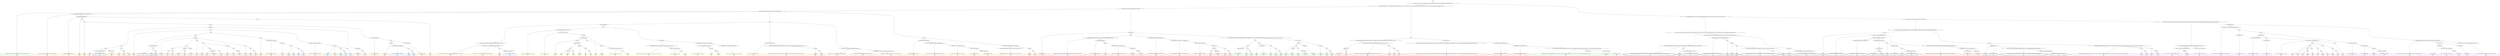 digraph T {
	{
		rank=same
		422 [penwidth=3,colorscheme=set19,color=0,label="1301;1313;1332;1388;1434;1478_P\nP\n8.1%"]
		417 [penwidth=3,colorscheme=set19,color=0,label="1300;1312;1329;1384;1415_P\nP\n3%"]
		415 [penwidth=3,colorscheme=set19,color=0,label="1479_P\nP\n1.4%"]
		413 [penwidth=3,colorscheme=set19,color=0,label="1496_P\nP\n8.1%"]
		409 [penwidth=3,colorscheme=set19,color=0,label="306;312;316;329;338;344;351;362;370;382;392;404;411;416;442;470;488;506;538;578;588;603;614;646;658;680;690;731;742;769;781;846_P\nP\n2.7%"]
		407 [penwidth=3,colorscheme=set19,color=0,label="939_P\nP\n0.27%"]
		405 [penwidth=3,colorscheme=set19,color=0,label="976;1017;1045;1056;1097;1110;1124;1139_P\nP\n5.1%"]
		402 [penwidth=3,colorscheme=set19,color=0,label="627;638;645;679;689;703;716;741;754;768;780;806;817;829_P\nP\n4.1%"]
		400 [penwidth=3,colorscheme=set19,color=0,label="845_P\nP\n3.2%"]
		398 [penwidth=3,colorscheme=set19,color=0,label="859;871_P\nP\n4.6%"]
		396 [penwidth=3,colorscheme=set19,color=0,label="898_P\nP\n0.54%"]
		394 [penwidth=3,colorscheme=set19,color=0,label="911;923;951;964;975;1005;1044;1057;1081;1096;1123;1138;1154;1177;1192;1288;1316;1337;1354;1394_P\nP\n1.6%"]
		392 [penwidth=3,colorscheme=set19,color=0,label="1459_P\nP\n5.1%"]
		390 [penwidth=3,colorscheme=set19,color=0,label="637;657;678_P\nP\n4.3%"]
		388 [penwidth=3,colorscheme=set19,color=0,label="730;767;793;805;828;844;858;897;910;922;938;950;974;990;1004_P\nP\n6.8%"]
		384 [penwidth=3,colorscheme=set19,color=0,label="412;418_P\nP\n2.2%"]
		382 [penwidth=3,colorscheme=set19,color=0,label="424;431;437;451;458;472;481;490;500;520;549_P\nP\n1.9%"]
		379 [penwidth=3,colorscheme=set19,color=0,label="924;942;954;967;1020;1048;1058;1070;1084;1100_P\nP\n5.1%"]
		376 [penwidth=3,colorscheme=set19,color=0,label="1178;1194;1223;1259_P\nP\n1.6%"]
		374 [penwidth=3,colorscheme=set19,color=0,label="1273;1338_P\nP\n6.2%"]
		372 [penwidth=3,colorscheme=set19,color=0,label="1193_P\nP\n4.1%"]
		370 [penwidth=3,colorscheme=set19,color=0,label="1222;1289;1355;1395_P\nP\n1.1%"]
		368 [penwidth=3,colorscheme=set19,color=0,label="1408_P\nP\n1.1%"]
		366 [penwidth=3,colorscheme=set19,color=0,label="1422;1440;1460;1480;1481;1497_P\nP\n5.9%"]
		364 [penwidth=3,colorscheme=set19,color=0,label="417;423_P\nP\n2.7%"]
		362 [penwidth=3,colorscheme=set19,color=0,label="436;449;457;463;479_P\nP\n2.7%"]
		360 [penwidth=3,colorscheme=set19,color=0,label="507;519;527;534;539;547;556;579;596;615;628;639;647;668;733;744;770;795;808;831;848;873;885;899;912;940;953;965;991_P\nP\n0.27%"]
		358 [penwidth=3,colorscheme=set19,color=0,label="1006;1019;1047;1059;1069;1083;1099;1156_P\nP\n6.2%"]
		356 [penwidth=3,colorscheme=set19,color=1,label="335;346;353;364_M1\nM1\n4.7%"]
		353 [penwidth=3,colorscheme=set19,color=1,label="378;385;402;409;414;434;446;454;468;485;496;511;559;568;583;607;619;650;662;695;708;720;736_M1\nM1\n1.5%"]
		351 [penwidth=3,colorscheme=set19,color=1,label="774;786;798;823;835;852;864_M1\nM1\n0.75%"]
		349 [penwidth=3,colorscheme=set19,color=1,label="927;956_M1\nM1\n1.7%"]
		347 [penwidth=3,colorscheme=set19,color=1,label="995;1007;1024;1063;1102;1158;1168;1179_M1\nM1\n0.94%"]
		345 [penwidth=3,colorscheme=set19,color=1,label="1238;1239;1261_M1\nM1\n4.9%"]
		343 [penwidth=3,colorscheme=set19,color=1,label="1317;1356_M1\nM1\n7.7%"]
		341 [penwidth=3,colorscheme=set19,color=1,label="396;401;408;445;476;484;495;503;510;517;523;543_M1\nM1\n0.75%"]
		339 [penwidth=3,colorscheme=set19,color=1,label="575;608;621;633;641;651;671;697;721;776;799;824;837_M1\nM1\n3.8%"]
		337 [penwidth=3,colorscheme=set19,color=1,label="900;929;971;1026;1104;1127;1169_M1\nM1\n0.19%"]
		333 [penwidth=3,colorscheme=set19,color=1,label="1304_M1\nM1\n8.3%"]
		331 [penwidth=3,colorscheme=set19,color=1,label="1319;1339;1357_M1\nM1\n5.6%"]
		329 [penwidth=3,colorscheme=set19,color=1,label="1276_M1\nM1\n0.38%"]
		327 [penwidth=3,colorscheme=set19,color=1,label="1318_M1\nM1\n5.3%"]
		323 [penwidth=3,colorscheme=set19,color=1,label="683;694;707;719_M1\nM1\n3.6%"]
		321 [penwidth=3,colorscheme=set19,color=1,label="759_M1\nM1\n5.1%"]
		319 [penwidth=3,colorscheme=set19,color=1,label="693;758;785;797;810;822;851;863;875;887;914;926;955;969;979;1023;1073;1101;1112;1113_M1\nM1\n0.19%"]
		317 [penwidth=3,colorscheme=set19,color=1,label="1143_M1\nM1\n1.1%"]
		315 [penwidth=3,colorscheme=set19,color=1,label="1160_M1\nM1\n3%"]
		313 [penwidth=3,colorscheme=set19,color=1,label="1244_M1\nM1\n6%"]
		310 [penwidth=3,colorscheme=set19,color=1,label="281;285;303;307;317;319;331;334;348;358;371;376;384;394;433;439;453;465;474;483;492;508;521;529;540;551;566;582;590;617;649;682;692;718;735;747;757;773;784;809;821;834;850;862;968;978;994;1022;1049;1062;1085_M1\nM1\n7.7%"]
		308 [penwidth=3,colorscheme=set19,color=1,label="284;295;302;309;313;322;330;339;345;352_M1\nM1\n3.8%"]
		306 [penwidth=3,colorscheme=set19,color=1,label="357;383;393;406;419;425;432;438;452;464_M1\nM1\n6%"]
		304 [penwidth=3,colorscheme=set19,color=1,label="430;443;450;471;480;499;514;528;548;563;573;580;589;604;629;640;660;669;705;745;756;783;819;849_M1\nM1\n6%"]
		301 [penwidth=3,colorscheme=set19,color=1,label="1170;1199;1210;1228_M1\nM1\n5.6%"]
		299 [penwidth=3,colorscheme=set19,color=1,label="1198;1227;1243_M1\nM1\n5.3%"]
		292 [penwidth=3,colorscheme=set19,color=2,label="1503;1521;1542;1555;1562;1568_M2\nM2\n8.3%"]
		287 [penwidth=3,colorscheme=set19,color=2,label="1569_M2\nM2\n8.3%"]
		282 [penwidth=3,colorscheme=set19,color=2,label="1543_M2\nM2\n8.3%"]
		280 [penwidth=3,colorscheme=set19,color=2,label="1564_M2\nM2\n8.3%"]
		278 [penwidth=3,colorscheme=set19,color=2,label="1571_M2\nM2\n8.3%"]
		275 [penwidth=3,colorscheme=set19,color=2,label="1471;1490_M2\nM2\n8.3%"]
		273 [penwidth=3,colorscheme=set19,color=2,label="1565_M2\nM2\n8.3%"]
		271 [penwidth=3,colorscheme=set19,color=2,label="1573_M2\nM2\n8.3%"]
		269 [penwidth=3,colorscheme=set19,color=2,label="1572_M2\nM2\n8.3%"]
		264 [penwidth=3,colorscheme=set19,color=2,label="1414;1432;1470;1505;1533;1556;1560_M2\nM2\n8.3%"]
		262 [penwidth=3,colorscheme=set19,color=2,label="1563_M2\nM2\n8.3%"]
		260 [penwidth=3,colorscheme=set19,color=2,label="1570_M2\nM2\n8.3%"]
		259 [penwidth=3,colorscheme=set19,color=3,label="332;336;340;349;354;360;372;379;387;397;403;447;477;486;512;518;531;544;552_M3\nM3\n0.97%"]
		254 [penwidth=3,colorscheme=set19,color=3,label="1409;1445;1464;1531_M3\nM3\n5.8%"]
		252 [penwidth=3,colorscheme=set19,color=3,label="1463_M3\nM3\n3.9%"]
		250 [penwidth=3,colorscheme=set19,color=3,label="1501_M3\nM3\n5.8%"]
		248 [penwidth=3,colorscheme=set19,color=3,label="1425_M3\nM3\n3.9%"]
		246 [penwidth=3,colorscheme=set19,color=3,label="1486;1541;1554_M3\nM3\n7.8%"]
		244 [penwidth=3,colorscheme=set19,color=3,label="1518_M3\nM3\n3.9%"]
		242 [penwidth=3,colorscheme=set19,color=3,label="1540_M3\nM3\n3.9%"]
		240 [penwidth=3,colorscheme=set19,color=3,label="1559_M3\nM3\n5.8%"]
		236 [penwidth=3,colorscheme=set19,color=3,label="1462_M3\nM3\n5.8%"]
		234 [penwidth=3,colorscheme=set19,color=3,label="1485;1500_M3\nM3\n7.8%"]
		232 [penwidth=3,colorscheme=set19,color=3,label="1517_M3\nM3\n3.9%"]
		230 [penwidth=3,colorscheme=set19,color=3,label="1530;1539;1553_M3\nM3\n7.8%"]
		228 [penwidth=3,colorscheme=set19,color=3,label="1484;1499_M3\nM3\n5.8%"]
		226 [penwidth=3,colorscheme=set19,color=3,label="1443;1461_M3\nM3\n3.9%"]
		224 [penwidth=3,colorscheme=set19,color=3,label="1498_M3\nM3\n1.9%"]
		222 [penwidth=3,colorscheme=set19,color=3,label="1552_M3\nM3\n5.8%"]
		220 [penwidth=3,colorscheme=set19,color=3,label="473;482;491;501;550;557;565;581;598;606;661;670;681;706;734;746;772;796;820;833;861;874;925;943;977;993;1021;1061;1072;1111;1157;1196;1209;1225;1303;1320;1340;1358_M3\nM3\n1.9%"]
		218 [penwidth=3,colorscheme=set19,color=3,label="1423;1442;1483_M3\nM3\n7.8%"]
		216 [penwidth=3,colorscheme=set19,color=3,label="1441;1482;1516;1529_M3\nM3\n5.8%"]
		212 [penwidth=3,colorscheme=set19,color=4,label="1091;1147;1173;1184;1203;1216;1295;1345;1381_M4\nM4\n2.2%"]
		210 [penwidth=3,colorscheme=set19,color=4,label="1398;1466_M4\nM4\n5.1%"]
		208 [penwidth=3,colorscheme=set19,color=4,label="1107;1132;1146;1172;1183;1202;1215_M4\nM4\n5.8%"]
		205 [penwidth=3,colorscheme=set19,color=4,label="672;698;710;723;761;788;838;878;890;972;982;1028;1038_M4\nM4\n2.2%"]
		202 [penwidth=3,colorscheme=set19,color=4,label="1075;1090;1106;1117_M4\nM4\n8%"]
		198 [penwidth=3,colorscheme=set19,color=4,label="1231;1294;1365;1380;1411;1450_M4\nM4\n5.8%"]
		195 [penwidth=3,colorscheme=set19,color=4,label="1307;1325;1364;1379_M4\nM4\n7.2%"]
		193 [penwidth=3,colorscheme=set19,color=4,label="1130;1145;1182;1213;1230_M4\nM4\n1.4%"]
		191 [penwidth=3,colorscheme=set19,color=4,label="1248;1265;1293;1306_M4\nM4\n2.2%"]
		189 [penwidth=3,colorscheme=set19,color=4,label="1323;1343_M4\nM4\n3.6%"]
		187 [penwidth=3,colorscheme=set19,color=4,label="1363;1428;1447;1448;1468_M4\nM4\n8%"]
		185 [penwidth=3,colorscheme=set19,color=4,label="684;709;722;748;787;812;866;877;889;901;930;981;997;1009;1027;1074;1088;1129;1144_M4\nM4\n2.2%"]
		182 [penwidth=3,colorscheme=set19,color=4,label="1229;1247;1264_M4\nM4\n2.2%"]
		180 [penwidth=3,colorscheme=set19,color=4,label="1292;1377;1397;1410;1427;1446;1465_M4\nM4\n0.72%"]
		178 [penwidth=3,colorscheme=set19,color=4,label="1519;1532_M4\nM4\n8%"]
		176 [penwidth=3,colorscheme=set19,color=4,label="1246;1362;1376_M4\nM4\n6.5%"]
		174 [penwidth=3,colorscheme=set19,color=4,label="1181;1211;1245;1263;1277;1291;1305;1322;1342;1361;1396;1426_M4\nM4\n5.8%"]
		172 [penwidth=3,colorscheme=set19,color=4,label="456;462;489;498;526;533;555;562;572;659;667;691;704;717;732;743;755;782;794;807;818;830;847;860;872;884;952;1018;1046;1071;1098;1125;1195;1224;1260;1274;1346;1399_M4\nM4\n8%"]
		170 [penwidth=3,colorscheme=set19,color=4,label="1451_M4\nM4\n1.4%"]
		168 [penwidth=3,colorscheme=set19,color=4,label="1487_M4\nM4\n5.1%"]
		166 [penwidth=3,colorscheme=set19,color=4,label="1467_M4\nM4\n3.6%"]
		164 [penwidth=3,colorscheme=set19,color=4,label="1502;1520_M4\nM4\n5.1%"]
		161 [penwidth=3,colorscheme=set19,color=5,label="586;626;636;644;656;666;677;688_M5\nM5\n2.6%"]
		159 [penwidth=3,colorscheme=set19,color=5,label="729;740;753;766;779;804;814;868;881;893;906;918;947;961_M5\nM5\n1.3%"]
		157 [penwidth=3,colorscheme=set19,color=5,label="1031;1051;1077;1119;1133;1149;1175;1186_M5\nM5\n2.2%"]
		155 [penwidth=3,colorscheme=set19,color=5,label="1218;1251;1266;1279;1297_M5\nM5\n0.96%"]
		153 [penwidth=3,colorscheme=set19,color=5,label="1308;1347;1383;1412;1431_M5\nM5\n5.1%"]
		150 [penwidth=3,colorscheme=set19,color=5,label="826;883;894;934;948;986;1011;1032;1052;1078;1094;1120;1134;1163;1187_M5\nM5\n5.7%"]
		148 [penwidth=3,colorscheme=set19,color=5,label="855;882_M5\nM5\n0.64%"]
		146 [penwidth=3,colorscheme=set19,color=5,label="907_M5\nM5\n9.1%"]
		145 [penwidth=3,colorscheme=set19,color=5,label="702;715;738;751;765;777;792;802;815;841;869;895;919;935;973;987;1001;1012;1033_M5\nM5\n0.96%"]
		144 [penwidth=3,colorscheme=set19,color=5,label="1040;1109;1121;1135;1150;1188;1205;1252;1309;1348;1366;1413_M5\nM5\n1.9%"]
		143 [penwidth=3,colorscheme=set19,color=5,label="1488_M5\nM5\n0.96%"]
		142 [penwidth=3,colorscheme=set19,color=5,label="643;674;713;726;764;791;801_M5\nM5\n1.9%"]
		141 [penwidth=3,colorscheme=set19,color=5,label="880;905;917;933;960;985;1000;1030;1039;1067;1093;1108;1162;1174;1204;1250;1296;1326;1382;1400;1430;1452;1469;1489_M5\nM5\n0.64%"]
		140 [penwidth=3,colorscheme=set19,color=5,label="1504;1522_M5\nM5\n0.96%"]
		138 [penwidth=3,colorscheme=set19,color=5,label="653;663;701;712;763;790;800;825;840;854;867;892;904;916_M5\nM5\n1.6%"]
		136 [penwidth=3,colorscheme=set19,color=5,label="932;959;984;1010;1029;1092;1118;1148;1161;1185;1217;1232;1249_M5\nM5\n5.1%"]
		135 [penwidth=3,colorscheme=set19,color=5,label="593;601;610;623;642;673;685;700;711;725;750;762;813;839_M5\nM5\n0.64%"]
		134 [penwidth=3,colorscheme=set19,color=5,label="853;891;903;946;958;998;999;1013_M5\nM5\n1.3%"]
		132 [penwidth=3,colorscheme=set19,color=5,label="1034_M5\nM5\n13%"]
		131 [penwidth=3,colorscheme=set19,color=5,label="1053_M5\nM5\n0.32%"]
		130 [penwidth=3,colorscheme=set19,color=5,label="1079_M5\nM5\n0.64%"]
		128 [penwidth=3,colorscheme=set19,color=5,label="1235_M5\nM5\n0.64%"]
		126 [penwidth=3,colorscheme=set19,color=5,label="1256_M5\nM5\n5.1%"]
		125 [penwidth=3,colorscheme=set19,color=5,label="1283_M5\nM5\n3.5%"]
		123 [penwidth=3,colorscheme=set19,color=5,label="1331;1370;1386_M5\nM5\n8.3%"]
		122 [penwidth=3,colorscheme=set19,color=5,label="1234_M5\nM5\n0.96%"]
		121 [penwidth=3,colorscheme=set19,color=5,label="1269_M5\nM5\n2.6%"]
		120 [penwidth=3,colorscheme=set19,color=5,label="1330;1387;1433;1453;1472;1506_M5\nM5\n0.32%"]
		119 [penwidth=3,colorscheme=set19,color=5,label="1523;1534_M5\nM5\n1.9%"]
		118 [penwidth=3,colorscheme=set19,color=5,label="1543_M5\nM5\n0.64%"]
		117 [penwidth=3,colorscheme=set19,color=5,label="1299;1311;1328;1351;1368;1385;1402_M5\nM5\n1.3%"]
		116 [penwidth=3,colorscheme=set19,color=5,label="1471;1490_M5\nM5\n0.64%"]
		114 [penwidth=3,colorscheme=set19,color=5,label="1254;1268;1281_M5\nM5\n2.2%"]
		112 [penwidth=3,colorscheme=set19,color=5,label="1298_M5\nM5\n6.7%"]
		111 [penwidth=3,colorscheme=set19,color=5,label="1176;1219;1233;1253;1267_M5\nM5\n0.96%"]
		109 [penwidth=3,colorscheme=set19,color=5,label="1310;1327;1350;1401_M5\nM5\n6.7%"]
		108 [penwidth=3,colorscheme=set19,color=5,label="1349;1367_M5\nM5\n0.32%"]
		105 [penwidth=3,colorscheme=set19,color=6,label="816;843;857;896;909;921;937;989;1016;1043_M6\nM6\n2.2%"]
		103 [penwidth=3,colorscheme=set19,color=6,label="1055;1137;1153;1167;1208_M6\nM6\n4.4%"]
		99 [penwidth=3,colorscheme=set19,color=6,label="1374;1392_M6\nM6\n3.3%"]
		96 [penwidth=3,colorscheme=set19,color=6,label="1510_M6\nM6\n2.2%"]
		94 [penwidth=3,colorscheme=set19,color=6,label="1537;1548_M6\nM6\n10%"]
		92 [penwidth=3,colorscheme=set19,color=6,label="1547_M6\nM6\n6.7%"]
		90 [penwidth=3,colorscheme=set19,color=6,label="1526;1536_M6\nM6\n6.7%"]
		88 [penwidth=3,colorscheme=set19,color=6,label="1546_M6\nM6\n2.2%"]
		86 [penwidth=3,colorscheme=set19,color=6,label="1557_M6\nM6\n8.9%"]
		84 [penwidth=3,colorscheme=set19,color=6,label="1391_M6\nM6\n6.7%"]
		82 [penwidth=3,colorscheme=set19,color=6,label="1286;1335_M6\nM6\n4.4%"]
		80 [penwidth=3,colorscheme=set19,color=6,label="1373;1405;1419;1436;1455;1491;1507;1524_M6\nM6\n4.4%"]
		78 [penwidth=3,colorscheme=set19,color=6,label="1544_M6\nM6\n5.6%"]
		75 [penwidth=3,colorscheme=set19,color=6,label="908;936;949;963;988;1003;1015;1036;1042;1080;1095;1122;1152;1166;1191;1207;1257_M6\nM6\n2.2%"]
		73 [penwidth=3,colorscheme=set19,color=6,label="1353;1372;1390;1404;1418;1435_M6\nM6\n2.2%"]
		71 [penwidth=3,colorscheme=set19,color=6,label="1509_M6\nM6\n5.6%"]
		68 [penwidth=3,colorscheme=set19,color=6,label="1221;1271;1285;1314;1334;1371;1389;1403_M6\nM6\n4.4%"]
		66 [penwidth=3,colorscheme=set19,color=6,label="1417;1454_M6\nM6\n2.2%"]
		64 [penwidth=3,colorscheme=set19,color=6,label="1508;1525_M6\nM6\n10%"]
		62 [penwidth=3,colorscheme=set19,color=6,label="1236;1270;1284;1302;1333;1352;1416;1492;1535;1545_M6\nM6\n5.6%"]
		61 [penwidth=3,colorscheme=set19,color=7,label="653;663;701;712;763;790;800;825;840;854;867;892;904;916_M7\nM7\n2.7%"]
		60 [penwidth=3,colorscheme=set19,color=7,label="1256_M7\nM7\n2.7%"]
		58 [penwidth=3,colorscheme=set19,color=7,label="1369;1393_M7\nM7\n6.3%"]
		54 [penwidth=3,colorscheme=set19,color=7,label="1477_M7\nM7\n11%"]
		52 [penwidth=3,colorscheme=set19,color=7,label="1515_M7\nM7\n7.2%"]
		50 [penwidth=3,colorscheme=set19,color=7,label="1439;1458_M7\nM7\n8.1%"]
		48 [penwidth=3,colorscheme=set19,color=7,label="1550_M7\nM7\n5.4%"]
		46 [penwidth=3,colorscheme=set19,color=7,label="1457;1476_M7\nM7\n6.3%"]
		44 [penwidth=3,colorscheme=set19,color=7,label="1420_M7\nM7\n9%"]
		42 [penwidth=3,colorscheme=set19,color=7,label="1438_M7\nM7\n0.9%"]
		40 [penwidth=3,colorscheme=set19,color=7,label="1456_M7\nM7\n4.5%"]
		38 [penwidth=3,colorscheme=set19,color=7,label="1495;1514;1528_M7\nM7\n5.4%"]
		36 [penwidth=3,colorscheme=set19,color=7,label="1513_M7\nM7\n5.4%"]
		34 [penwidth=3,colorscheme=set19,color=7,label="1475;1512_M7\nM7\n4.5%"]
		32 [penwidth=3,colorscheme=set19,color=7,label="1527_M7\nM7\n2.7%"]
		30 [penwidth=3,colorscheme=set19,color=7,label="1538;1549_M7\nM7\n5.4%"]
		28 [penwidth=3,colorscheme=set19,color=7,label="1437_M7\nM7\n4.5%"]
		26 [penwidth=3,colorscheme=set19,color=7,label="1494_M7\nM7\n1.8%"]
		24 [penwidth=3,colorscheme=set19,color=7,label="1511_M7\nM7\n6.3%"]
		22 [penwidth=3,colorscheme=set19,color=8,label="1324;1344;1378;1429;1449;1551;1558_M8\nM8\n8.3%"]
		20 [penwidth=3,colorscheme=set19,color=8,label="1561_M8\nM8\n8.3%"]
		18 [penwidth=3,colorscheme=set19,color=8,label="1567_M8\nM8\n8.3%"]
		16 [penwidth=3,colorscheme=set19,color=8,label="1575_M8\nM8\n8.3%"]
		14 [penwidth=3,colorscheme=set19,color=8,label="1581_M8\nM8\n8.3%"]
		12 [penwidth=3,colorscheme=set19,color=8,label="1580_M8\nM8\n8.3%"]
		10 [penwidth=3,colorscheme=set19,color=8,label="1574_M8\nM8\n8.3%"]
		8 [penwidth=3,colorscheme=set19,color=8,label="1579_M8\nM8\n8.3%"]
		6 [penwidth=3,colorscheme=set19,color=8,label="1578_M8\nM8\n8.3%"]
		4 [penwidth=3,colorscheme=set19,color=8,label="1566_M8\nM8\n8.3%"]
		2 [penwidth=3,colorscheme=set19,color=8,label="1577_M8\nM8\n8.3%"]
		0 [penwidth=3,colorscheme=set19,color=8,label="1576_M8\nM8\n8.3%"]
	}
	436 [label="GL"]
	435 [label="0;1;2;3;4;5;6;7;8;9;10;11;12;13;14;15;16;17;18;19;20;21;22;23;24;25;26;27;28;29;30;31;32;33;34;35;36;37;38;39;40;41;42;43;44;45;46;47;48;49;50"]
	434 [label="51;52;54;55;57;61;62;64;69;70;73;74;76;78;81;84;86;91;92;93;95;99;102;104;105;107;110;111;115;117;119;120;122;124;125;127;128;136;139;143;146;149;152;158;164;168;173;175;177;178;181;184;186;190;193;195;201;202;204;207;214;218"]
	433 [label="221;224;227;242;250;254;265;270;275;286;304;308;314;320;324;325"]
	432 [label="332;336;340;349;354;360;372;379;387;397;403;447;477;486;512;518;531;544;552"]
	431 [label="593;601;610;623;642;673;685;700;711;725;750;762;813;839"]
	430 [label="853;891;903;946;958;998;999;1013"]
	429 [label="1053"]
	428 [label="1079"]
	427 [label="1136;1151"]
	426 [label="1164;1165;1189"]
	425 [label="1220"]
	424 [label="1283"]
	423 [label="1301;1313;1332;1388;1434;1478"]
	421 [label="1234"]
	420 [label="1255"]
	419 [label="1282"]
	418 [label="1300;1312;1329;1384;1415"]
	416 [label="1479"]
	414 [label="1496"]
	412 [label="53;56;58;59;60;63;65;66;67;68;71;72;75;77;79;80;82;83;85;87;88;89;90;94;96;97;98;100;101;103;106;108;109;112;113;114;116;118;121;123;126"]
	411 [label="129;131;133;135;138;140;142;144;148;150;151;153;154;155;156;159;160;162;165;167;169;171;176;179;182;187;188;192;198;200;203;205;206;210;212;217;226;230;236;237;241;245;249;256;258;261;267;276;280;294;297;301"]
	410 [label="306;312;316;329;338;344;351;362;370;382;392;404;411;416;442;470;488;506;538;578;588;603;614;646;658;680;690;731;742;769;781;846"]
	408 [label="939"]
	406 [label="976;1017;1045;1056;1097;1110;1124;1139"]
	404 [label="321;328;343;347;356;361;367;375;381;391;398;429;435;441;461;478;505;513;525;537;546;554;561;587;595;602;613"]
	403 [label="627;638;645;679;689;703;716;741;754;768;780;806;817;829"]
	401 [label="845"]
	399 [label="859;871"]
	397 [label="898"]
	395 [label="911;923;951;964;975;1005;1044;1057;1081;1096;1123;1138;1154;1177;1192;1288;1316;1337;1354;1394"]
	393 [label="1459"]
	391 [label="637;657;678"]
	389 [label="730;767;793;805;828;844;858;897;910;922;938;950;974;990;1004"]
	387 [label="130;132;134;137;141;145;147;157;161;163;166;170;172;174;180;183;185"]
	386 [label="191;194;196;199;208;213;215;219;223;225;229;232;235;240;244;248;252;260;266;272;290;293;296;300;305;315;327;337;342;366;369;374;389;390;399;405"]
	385 [label="412;418"]
	383 [label="424;431;437;451;458;472;481;490;500;520;549"]
	381 [label="564;597;605;616;630;648;771;832;886;913"]
	380 [label="924;942;954;967;1020;1048;1058;1070;1084;1100"]
	378 [label="941;966;992;1060;1082;1140;1155"]
	377 [label="1178;1194;1223;1259"]
	375 [label="1273;1338"]
	373 [label="1193"]
	371 [label="1222;1289;1355;1395"]
	369 [label="1408"]
	367 [label="1422;1440;1460;1480;1481;1497"]
	365 [label="417;423"]
	363 [label="436;449;457;463;479"]
	361 [label="507;519;527;534;539;547;556;579;596;615;628;639;647;668;733;744;770;795;808;831;848;873;885;899;912;940;953;965;991"]
	359 [label="1006;1019;1047;1059;1069;1083;1099;1156"]
	357 [label="335;346;353;364"]
	355 [label="368"]
	354 [label="378;385;402;409;414;434;446;454;468;485;496;511;559;568;583;607;619;650;662;695;708;720;736"]
	352 [label="774;786;798;823;835;852;864"]
	350 [label="927;956"]
	348 [label="995;1007;1024;1063;1102;1158;1168;1179"]
	346 [label="1238;1239;1261"]
	344 [label="1317;1356"]
	342 [label="396;401;408;445;476;484;495;503;510;517;523;543"]
	340 [label="575;608;621;633;641;651;671;697;721;776;799;824;837"]
	338 [label="900;929;971;1026;1104;1127;1169"]
	336 [label="1180;1241;1242"]
	335 [label="1262;1290"]
	334 [label="1304"]
	332 [label="1319;1339;1357"]
	330 [label="1276"]
	328 [label="1318"]
	326 [label="231"]
	325 [label="233;239;246;253;262;264;269;274;278;282;288;291;298;310;323;359;363;407;413;420;426;440;459;466;493;509;515;522;541;558;567;574;618;631"]
	324 [label="683;694;707;719"]
	322 [label="759"]
	320 [label="693;758;785;797;810;822;851;863;875;887;914;926;955;969;979;1023;1073;1101;1112;1113"]
	318 [label="1143"]
	316 [label="1160"]
	314 [label="1244"]
	312 [label="238;259;268;273;277"]
	311 [label="281;285;303;307;317;319;331;334;348;358;371;376;384;394;433;439;453;465;474;483;492;508;521;529;540;551;566;582;590;617;649;682;692;718;735;747;757;773;784;809;821;834;850;862;968;978;994;1022;1049;1062;1085"]
	309 [label="284;295;302;309;313;322;330;339;345;352"]
	307 [label="357;383;393;406;419;425;432;438;452;464"]
	305 [label="430;443;450;471;480;499;514;528;548;563;573;580;589;604;629;640;660;669;705;745;756;783;819;849"]
	303 [label="944;996;1008;1064;1087;1105;1115;1128;1142;1159"]
	302 [label="1170;1199;1210;1228"]
	300 [label="1198;1227;1243"]
	298 [label="585"]
	297 [label="611;624;654;664;675;686"]
	296 [label="702;715;738;751;765;777;792;802;815;841;869;895;919;935;973;987;1001;1012;1033"]
	295 [label="1040;1109;1121;1135;1150;1188;1205;1252;1309;1348;1366;1413"]
	294 [label="1488"]
	293 [label="1503;1521;1542;1555;1562;1568"]
	291 [label="643;674;713;726;764;791;801"]
	290 [label="880;905;917;933;960;985;1000;1030;1039;1067;1093;1108;1162;1174;1204;1250;1296;1326;1382;1400;1430;1452;1469;1489"]
	289 [label="1504;1522"]
	288 [label="1569"]
	286 [label="1269"]
	285 [label="1330;1387;1433;1453;1472;1506"]
	284 [label="1523;1534"]
	283 [label="1543"]
	281 [label="1564"]
	279 [label="1571"]
	277 [label="1299;1311;1328;1351;1368;1385;1402"]
	276 [label="1471;1490"]
	274 [label="1565"]
	272 [label="1573"]
	270 [label="1572"]
	268 [label="1176;1219;1233;1253;1267"]
	267 [label="1280"]
	266 [label="1349;1367"]
	265 [label="1414;1432;1470;1505;1533;1556;1560"]
	263 [label="1563"]
	261 [label="1570"]
	258 [label="377;386;395;400;421;427;444;460;467;475;494;502;516;530;535;542;591;599;620;632;696;737;760;775;811;836;865;876;888;928;957;970;980;1025;1037;1086;1103;1114;1126;1141;1197;1226;1240;1275"]
	257 [label="1321"]
	256 [label="1360"]
	255 [label="1409;1445;1464;1531"]
	253 [label="1463"]
	251 [label="1501"]
	249 [label="1425"]
	247 [label="1486;1541;1554"]
	245 [label="1518"]
	243 [label="1540"]
	241 [label="1559"]
	239 [label="1341;1359;1375"]
	238 [label="1424;1444"]
	237 [label="1462"]
	235 [label="1485;1500"]
	233 [label="1517"]
	231 [label="1530;1539;1553"]
	229 [label="1484;1499"]
	227 [label="1443;1461"]
	225 [label="1498"]
	223 [label="1552"]
	221 [label="473;482;491;501;550;557;565;581;598;606;661;670;681;706;734;746;772;796;820;833;861;874;925;943;977;993;1021;1061;1072;1111;1157;1196;1209;1225;1303;1320;1340;1358"]
	219 [label="1423;1442;1483"]
	217 [label="1441;1482;1516;1529"]
	215 [label="189;197;209;211;216;220;222;228;234;243;247;251;255;257;263;271;279;283;287;289;292;299;311;318;326;333;341;350;355;365;373;380;388;410;415;422;428;448;455;469;487;497;504;524;532;536;545;553"]
	214 [label="560;570;576;584;609;635;652;699;724;749;789;879;902;915;931;945;983;1050;1066;1076"]
	213 [label="1091;1147;1173;1184;1203;1216;1295;1345;1381"]
	211 [label="1398;1466"]
	209 [label="1107;1132;1146;1172;1183;1202;1215"]
	207 [label="569;592;600;622;634"]
	206 [label="672;698;710;723;761;788;838;878;890;972;982;1028;1038"]
	204 [label="1065"]
	203 [label="1075;1090;1106;1117"]
	201 [label="1089"]
	200 [label="1116;1131;1201;1214"]
	199 [label="1231;1294;1365;1380;1411;1450"]
	197 [label="1278"]
	196 [label="1307;1325;1364;1379"]
	194 [label="1130;1145;1182;1213;1230"]
	192 [label="1248;1265;1293;1306"]
	190 [label="1323;1343"]
	188 [label="1363;1428;1447;1448;1468"]
	186 [label="684;709;722;748;787;812;866;877;889;901;930;981;997;1009;1027;1074;1088;1129;1144"]
	184 [label="1171;1200;1212"]
	183 [label="1229;1247;1264"]
	181 [label="1292;1377;1397;1410;1427;1446;1465"]
	179 [label="1519;1532"]
	177 [label="1246;1362;1376"]
	175 [label="1181;1211;1245;1263;1277;1291;1305;1322;1342;1361;1396;1426"]
	173 [label="456;462;489;498;526;533;555;562;572;659;667;691;704;717;732;743;755;782;794;807;818;830;847;860;872;884;952;1018;1046;1071;1098;1125;1195;1224;1260;1274;1346;1399"]
	171 [label="1451"]
	169 [label="1487"]
	167 [label="1467"]
	165 [label="1502;1520"]
	163 [label="571;577"]
	162 [label="586;626;636;644;656;666;677;688"]
	160 [label="729;740;753;766;779;804;814;868;881;893;906;918;947;961"]
	158 [label="1031;1051;1077;1119;1133;1149;1175;1186"]
	156 [label="1218;1251;1266;1279;1297"]
	154 [label="1308;1347;1383;1412;1431"]
	152 [label="594;612;625;655;665;676;687;728;739;752;778;803"]
	151 [label="826;883;894;934;948;986;1011;1032;1052;1078;1094;1120;1134;1163;1187"]
	149 [label="855;882"]
	147 [label="907"]
	139 [label="653;663;701;712;763;790;800;825;840;854;867;892;904;916"]
	137 [label="932;959;984;1010;1029;1092;1118;1148;1161;1185;1217;1232;1249"]
	133 [label="1034"]
	129 [label="1235"]
	127 [label="1256"]
	124 [label="1331;1370;1386"]
	115 [label="1254;1268;1281"]
	113 [label="1298"]
	110 [label="1310;1327;1350;1401"]
	107 [label="714;727"]
	106 [label="816;843;857;896;909;921;937;989;1016;1043"]
	104 [label="1055;1137;1153;1167;1208"]
	102 [label="1237;1258"]
	101 [label="1272;1287;1315;1336"]
	100 [label="1374;1392"]
	98 [label="1406;1473;1474;1493"]
	97 [label="1510"]
	95 [label="1537;1548"]
	93 [label="1547"]
	91 [label="1526;1536"]
	89 [label="1546"]
	87 [label="1557"]
	85 [label="1391"]
	83 [label="1286;1335"]
	81 [label="1373;1405;1419;1436;1455;1491;1507;1524"]
	79 [label="1544"]
	77 [label="827;842;856;870"]
	76 [label="908;936;949;963;988;1003;1015;1036;1042;1080;1095;1122;1152;1166;1191;1207;1257"]
	74 [label="1353;1372;1390;1404;1418;1435"]
	72 [label="1509"]
	70 [label="920;962;1002;1014;1035;1041;1054;1068;1190;1206"]
	69 [label="1221;1271;1285;1314;1334;1371;1389;1403"]
	67 [label="1417;1454"]
	65 [label="1508;1525"]
	63 [label="1236;1270;1284;1302;1333;1352;1416;1492;1535;1545"]
	59 [label="1369;1393"]
	57 [label="1407"]
	56 [label="1421"]
	55 [label="1477"]
	53 [label="1515"]
	51 [label="1439;1458"]
	49 [label="1550"]
	47 [label="1457;1476"]
	45 [label="1420"]
	43 [label="1438"]
	41 [label="1456"]
	39 [label="1495;1514;1528"]
	37 [label="1513"]
	35 [label="1475;1512"]
	33 [label="1527"]
	31 [label="1538;1549"]
	29 [label="1437"]
	27 [label="1494"]
	25 [label="1511"]
	23 [label="1324;1344;1378;1429;1449;1551;1558"]
	21 [label="1561"]
	19 [label="1567"]
	17 [label="1575"]
	15 [label="1581"]
	13 [label="1580"]
	11 [label="1574"]
	9 [label="1579"]
	7 [label="1578"]
	5 [label="1566"]
	3 [label="1577"]
	1 [label="1576"]
	436 -> 435
	435 -> 434
	435 -> 412
	434 -> 433
	434 -> 326
	433 -> 432
	433 -> 357
	432 -> 431
	432 -> 298
	432 -> 259
	432 -> 163
	431 -> 430
	431 -> 135
	430 -> 429
	430 -> 134
	430 -> 133
	429 -> 428
	429 -> 131
	428 -> 427
	428 -> 130
	427 -> 426
	427 -> 268
	426 -> 425
	426 -> 421
	426 -> 115
	425 -> 424
	425 -> 129
	424 -> 423
	424 -> 125
	424 -> 124
	423 -> 422
	421 -> 420
	421 -> 277
	421 -> 122
	420 -> 419
	420 -> 286
	419 -> 418
	419 -> 59
	418 -> 417
	418 -> 416
	416 -> 415
	416 -> 414
	414 -> 413
	412 -> 411
	412 -> 387
	411 -> 410
	411 -> 404
	410 -> 409
	410 -> 408
	408 -> 407
	408 -> 406
	406 -> 405
	404 -> 403
	404 -> 391
	403 -> 402
	403 -> 401
	401 -> 400
	401 -> 399
	399 -> 398
	399 -> 397
	397 -> 396
	397 -> 395
	395 -> 394
	395 -> 393
	393 -> 392
	391 -> 390
	391 -> 389
	389 -> 388
	387 -> 386
	387 -> 215
	386 -> 385
	386 -> 365
	385 -> 384
	385 -> 383
	385 -> 305
	383 -> 382
	383 -> 381
	381 -> 380
	381 -> 378
	380 -> 379
	378 -> 377
	378 -> 373
	377 -> 376
	377 -> 375
	375 -> 374
	373 -> 372
	373 -> 371
	371 -> 370
	371 -> 369
	369 -> 368
	369 -> 367
	367 -> 366
	365 -> 364
	365 -> 363
	365 -> 173
	363 -> 362
	363 -> 361
	361 -> 360
	361 -> 359
	359 -> 358
	357 -> 356
	357 -> 355
	357 -> 258
	355 -> 354
	355 -> 342
	354 -> 353
	354 -> 352
	352 -> 351
	352 -> 350
	350 -> 349
	350 -> 348
	348 -> 347
	348 -> 346
	346 -> 345
	346 -> 344
	344 -> 343
	342 -> 341
	342 -> 340
	340 -> 339
	340 -> 338
	338 -> 337
	338 -> 336
	336 -> 335
	336 -> 330
	335 -> 334
	335 -> 332
	334 -> 333
	332 -> 331
	330 -> 329
	330 -> 328
	328 -> 327
	326 -> 325
	326 -> 312
	325 -> 324
	325 -> 320
	324 -> 323
	324 -> 322
	322 -> 321
	320 -> 319
	320 -> 318
	318 -> 317
	318 -> 316
	316 -> 315
	316 -> 314
	314 -> 313
	312 -> 311
	312 -> 309
	311 -> 310
	309 -> 308
	309 -> 307
	307 -> 306
	307 -> 221
	305 -> 304
	305 -> 303
	303 -> 302
	303 -> 300
	302 -> 301
	300 -> 299
	298 -> 297
	298 -> 291
	298 -> 139
	297 -> 296
	297 -> 107
	296 -> 295
	296 -> 145
	295 -> 294
	295 -> 144
	294 -> 293
	294 -> 143
	293 -> 292
	291 -> 290
	291 -> 142
	290 -> 289
	290 -> 141
	289 -> 288
	289 -> 140
	288 -> 287
	286 -> 285
	286 -> 121
	285 -> 284
	285 -> 120
	284 -> 283
	284 -> 119
	283 -> 282
	283 -> 281
	283 -> 118
	281 -> 280
	281 -> 279
	279 -> 278
	277 -> 276
	277 -> 117
	276 -> 275
	276 -> 274
	276 -> 270
	276 -> 116
	274 -> 273
	274 -> 272
	272 -> 271
	270 -> 269
	268 -> 267
	268 -> 111
	267 -> 266
	267 -> 110
	266 -> 265
	266 -> 108
	265 -> 264
	265 -> 263
	263 -> 262
	263 -> 261
	261 -> 260
	258 -> 257
	258 -> 239
	257 -> 256
	257 -> 249
	256 -> 255
	256 -> 253
	255 -> 254
	253 -> 252
	253 -> 251
	251 -> 250
	249 -> 248
	249 -> 247
	249 -> 245
	247 -> 246
	245 -> 244
	245 -> 243
	243 -> 242
	243 -> 241
	241 -> 240
	239 -> 238
	239 -> 227
	238 -> 237
	238 -> 229
	237 -> 236
	237 -> 235
	237 -> 233
	235 -> 234
	233 -> 232
	233 -> 231
	231 -> 230
	229 -> 228
	227 -> 226
	227 -> 225
	225 -> 224
	225 -> 223
	223 -> 222
	221 -> 220
	221 -> 219
	221 -> 217
	219 -> 218
	217 -> 216
	215 -> 214
	215 -> 207
	214 -> 213
	214 -> 209
	213 -> 212
	213 -> 211
	211 -> 210
	209 -> 208
	207 -> 206
	207 -> 186
	206 -> 205
	206 -> 204
	204 -> 203
	204 -> 201
	203 -> 202
	201 -> 200
	201 -> 194
	200 -> 199
	200 -> 197
	199 -> 198
	197 -> 196
	197 -> 23
	196 -> 195
	194 -> 193
	194 -> 192
	192 -> 191
	192 -> 190
	190 -> 189
	190 -> 188
	188 -> 187
	186 -> 185
	186 -> 184
	186 -> 175
	184 -> 183
	184 -> 177
	183 -> 182
	183 -> 181
	181 -> 180
	181 -> 179
	179 -> 178
	177 -> 176
	175 -> 174
	173 -> 172
	173 -> 171
	173 -> 167
	171 -> 170
	171 -> 169
	169 -> 168
	167 -> 166
	167 -> 165
	165 -> 164
	163 -> 162
	163 -> 152
	162 -> 161
	162 -> 160
	160 -> 159
	160 -> 158
	158 -> 157
	158 -> 156
	156 -> 155
	156 -> 154
	154 -> 153
	152 -> 151
	152 -> 149
	151 -> 150
	149 -> 148
	149 -> 147
	147 -> 146
	139 -> 138
	139 -> 137
	139 -> 61
	137 -> 136
	133 -> 132
	129 -> 128
	129 -> 127
	127 -> 126
	127 -> 60
	124 -> 123
	115 -> 114
	115 -> 113
	113 -> 112
	110 -> 109
	107 -> 106
	107 -> 77
	106 -> 105
	106 -> 104
	104 -> 103
	104 -> 102
	102 -> 101
	102 -> 83
	101 -> 100
	101 -> 85
	100 -> 99
	100 -> 98
	98 -> 97
	98 -> 91
	97 -> 96
	97 -> 95
	97 -> 93
	95 -> 94
	93 -> 92
	91 -> 90
	91 -> 89
	89 -> 88
	89 -> 87
	87 -> 86
	85 -> 84
	83 -> 82
	83 -> 81
	81 -> 80
	81 -> 79
	79 -> 78
	77 -> 76
	77 -> 70
	76 -> 75
	76 -> 74
	74 -> 73
	74 -> 72
	72 -> 71
	70 -> 69
	70 -> 63
	69 -> 68
	69 -> 67
	67 -> 66
	67 -> 65
	65 -> 64
	63 -> 62
	59 -> 58
	59 -> 57
	59 -> 45
	59 -> 29
	57 -> 56
	57 -> 51
	57 -> 47
	56 -> 55
	56 -> 53
	55 -> 54
	53 -> 52
	51 -> 50
	51 -> 49
	49 -> 48
	47 -> 46
	45 -> 44
	45 -> 43
	43 -> 42
	43 -> 41
	43 -> 35
	41 -> 40
	41 -> 39
	41 -> 37
	39 -> 38
	37 -> 36
	35 -> 34
	35 -> 33
	33 -> 32
	33 -> 31
	31 -> 30
	29 -> 28
	29 -> 27
	27 -> 26
	27 -> 25
	25 -> 24
	23 -> 22
	23 -> 21
	23 -> 5
	23 -> 1
	21 -> 20
	21 -> 19
	21 -> 11
	21 -> 7
	19 -> 18
	19 -> 17
	19 -> 13
	17 -> 16
	17 -> 15
	15 -> 14
	13 -> 12
	11 -> 10
	11 -> 9
	9 -> 8
	7 -> 6
	5 -> 4
	5 -> 3
	3 -> 2
	1 -> 0
}
